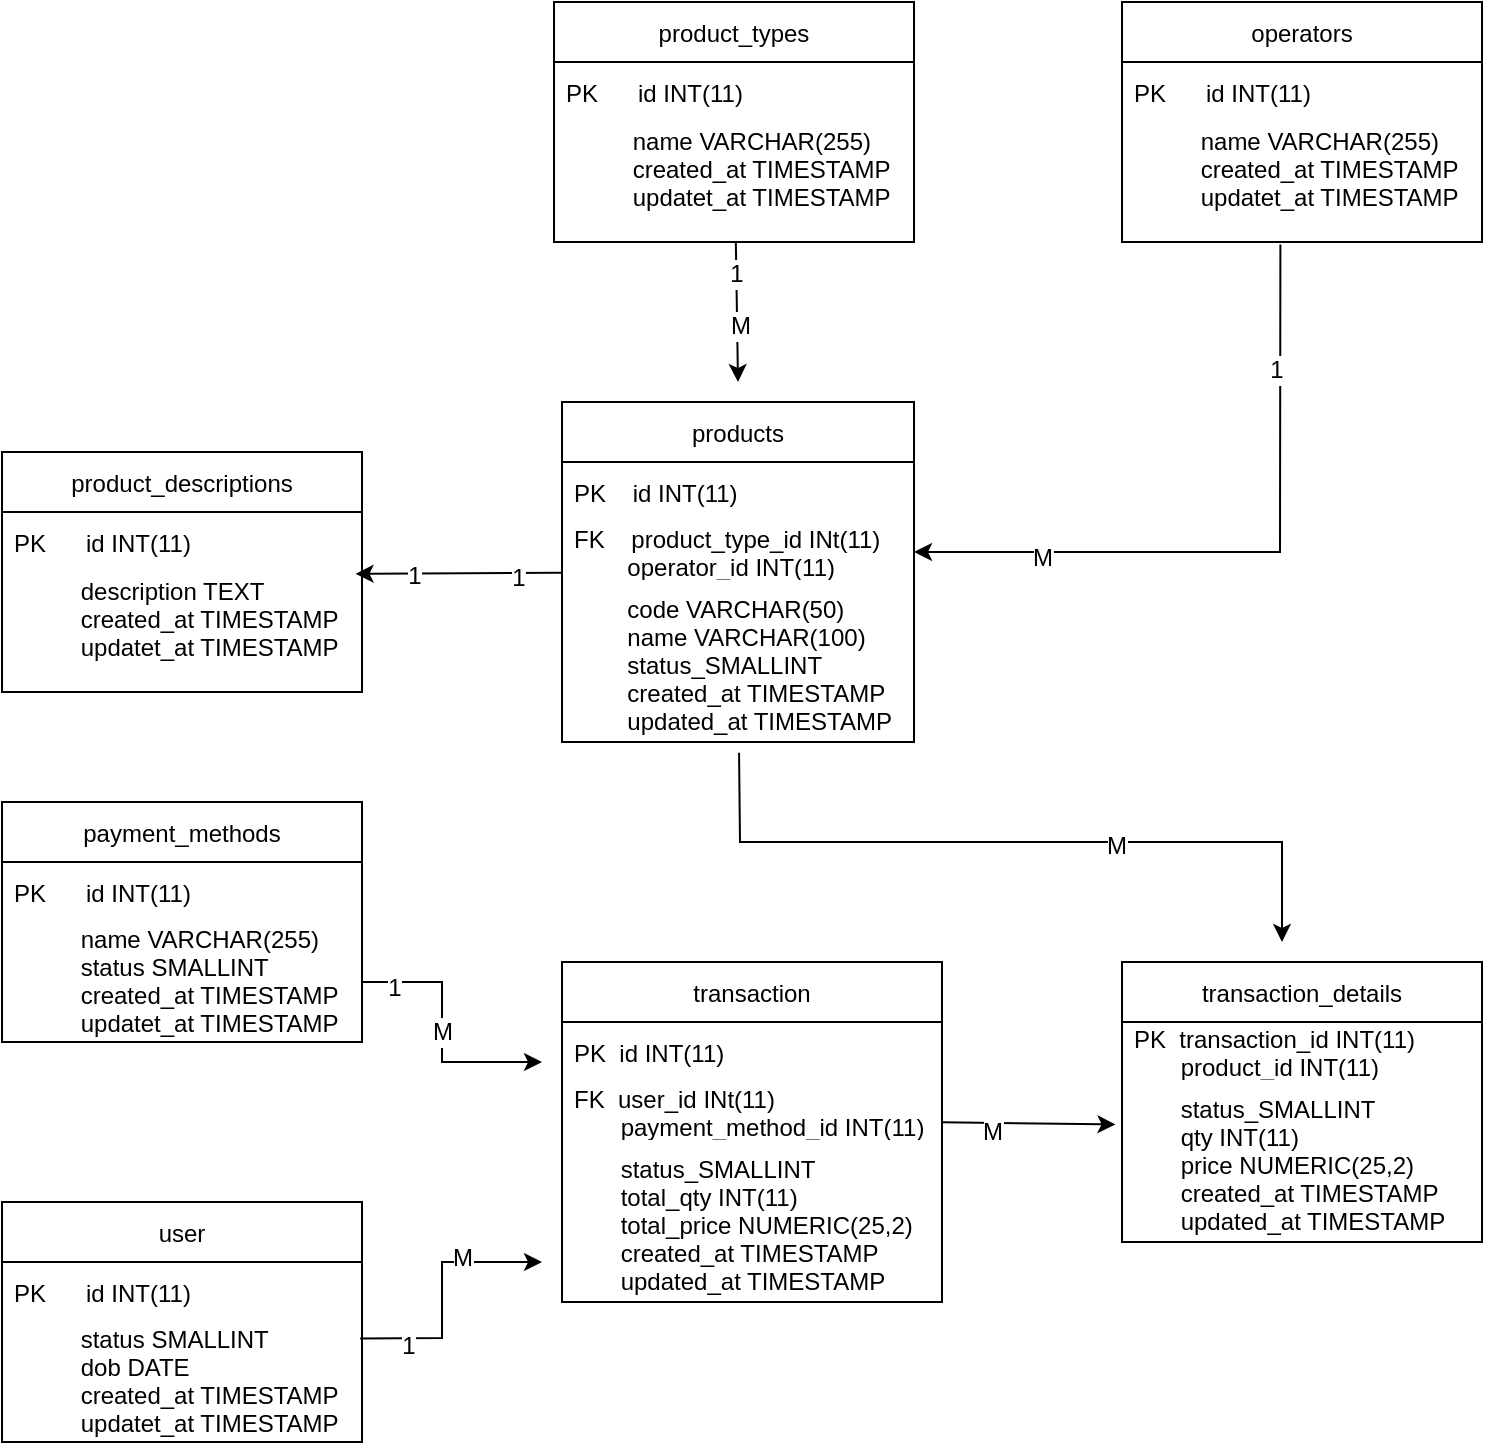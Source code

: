 <mxfile version="17.1.3" type="device"><diagram id="-pVI_SRBaHaN4oFWS-MZ" name="Page-1"><mxGraphModel dx="1155" dy="567" grid="1" gridSize="10" guides="1" tooltips="1" connect="1" arrows="1" fold="1" page="1" pageScale="1" pageWidth="827" pageHeight="1169" math="0" shadow="0"><root><mxCell id="0"/><mxCell id="1" parent="0"/><mxCell id="-05Yg5ksvUykziEfLXAH-89" style="edgeStyle=none;rounded=0;orthogonalLoop=1;jettySize=auto;html=1;entryX=0.982;entryY=1.031;entryDx=0;entryDy=0;entryPerimeter=0;fontSize=12;" edge="1" parent="1" source="-05Yg5ksvUykziEfLXAH-9" target="-05Yg5ksvUykziEfLXAH-57"><mxGeometry relative="1" as="geometry"/></mxCell><mxCell id="-05Yg5ksvUykziEfLXAH-90" value="1" style="edgeLabel;html=1;align=center;verticalAlign=middle;resizable=0;points=[];fontSize=12;" vertex="1" connectable="0" parent="-05Yg5ksvUykziEfLXAH-89"><mxGeometry x="-0.573" y="2" relative="1" as="geometry"><mxPoint as="offset"/></mxGeometry></mxCell><mxCell id="-05Yg5ksvUykziEfLXAH-91" value="1" style="edgeLabel;html=1;align=center;verticalAlign=middle;resizable=0;points=[];fontSize=12;" vertex="1" connectable="0" parent="-05Yg5ksvUykziEfLXAH-89"><mxGeometry x="0.43" y="1" relative="1" as="geometry"><mxPoint as="offset"/></mxGeometry></mxCell><mxCell id="-05Yg5ksvUykziEfLXAH-92" style="edgeStyle=none;rounded=0;orthogonalLoop=1;jettySize=auto;html=1;fontSize=12;exitX=0.503;exitY=1.067;exitDx=0;exitDy=0;exitPerimeter=0;" edge="1" parent="1" source="-05Yg5ksvUykziEfLXAH-11"><mxGeometry relative="1" as="geometry"><mxPoint x="640" y="510" as="targetPoint"/><Array as="points"><mxPoint x="369" y="460"/><mxPoint x="640" y="460"/></Array></mxGeometry></mxCell><mxCell id="-05Yg5ksvUykziEfLXAH-94" value="M" style="edgeLabel;html=1;align=center;verticalAlign=middle;resizable=0;points=[];fontSize=12;" vertex="1" connectable="0" parent="-05Yg5ksvUykziEfLXAH-92"><mxGeometry x="0.278" y="-2" relative="1" as="geometry"><mxPoint x="-1" as="offset"/></mxGeometry></mxCell><mxCell id="-05Yg5ksvUykziEfLXAH-9" value="products" style="swimlane;fontStyle=0;childLayout=stackLayout;horizontal=1;startSize=30;horizontalStack=0;resizeParent=1;resizeParentMax=0;resizeLast=0;collapsible=1;marginBottom=0;strokeColor=#000000;" vertex="1" parent="1"><mxGeometry x="280" y="240" width="176" height="170" as="geometry"/></mxCell><mxCell id="-05Yg5ksvUykziEfLXAH-20" value="PK    id INT(11)" style="text;strokeColor=none;fillColor=none;align=left;verticalAlign=middle;spacingLeft=4;spacingRight=4;overflow=hidden;points=[[0,0.5],[1,0.5]];portConstraint=eastwest;rotatable=0;flipH=1;flipV=1;fontSize=12;" vertex="1" parent="-05Yg5ksvUykziEfLXAH-9"><mxGeometry y="30" width="176" height="30" as="geometry"/></mxCell><mxCell id="-05Yg5ksvUykziEfLXAH-10" value="FK    product_type_id INt(11)&#10;        operator_id INT(11)" style="text;strokeColor=none;fillColor=none;align=left;verticalAlign=middle;spacingLeft=4;spacingRight=4;overflow=hidden;points=[[0,0.5],[1,0.5]];portConstraint=eastwest;rotatable=0;" vertex="1" parent="-05Yg5ksvUykziEfLXAH-9"><mxGeometry y="60" width="176" height="30" as="geometry"/></mxCell><mxCell id="-05Yg5ksvUykziEfLXAH-11" value="        code VARCHAR(50)&#10;        name VARCHAR(100)&#10;        status_SMALLINT&#10;        created_at TIMESTAMP&#10;        updated_at TIMESTAMP&#10;" style="text;strokeColor=none;fillColor=none;align=left;verticalAlign=top;spacingLeft=4;spacingRight=4;overflow=hidden;points=[[0,0.5],[1,0.5]];portConstraint=eastwest;rotatable=0;" vertex="1" parent="-05Yg5ksvUykziEfLXAH-9"><mxGeometry y="90" width="176" height="80" as="geometry"/></mxCell><mxCell id="-05Yg5ksvUykziEfLXAH-83" value="" style="edgeStyle=none;rounded=0;orthogonalLoop=1;jettySize=auto;html=1;fontSize=12;" edge="1" parent="1" source="-05Yg5ksvUykziEfLXAH-28"><mxGeometry relative="1" as="geometry"><mxPoint x="368" y="230" as="targetPoint"/></mxGeometry></mxCell><mxCell id="-05Yg5ksvUykziEfLXAH-84" value="1" style="edgeLabel;html=1;align=center;verticalAlign=middle;resizable=0;points=[];fontSize=12;" vertex="1" connectable="0" parent="-05Yg5ksvUykziEfLXAH-83"><mxGeometry x="-0.55" relative="1" as="geometry"><mxPoint as="offset"/></mxGeometry></mxCell><mxCell id="-05Yg5ksvUykziEfLXAH-85" value="M" style="edgeLabel;html=1;align=center;verticalAlign=middle;resizable=0;points=[];fontSize=12;" vertex="1" connectable="0" parent="-05Yg5ksvUykziEfLXAH-83"><mxGeometry x="0.199" y="1" relative="1" as="geometry"><mxPoint as="offset"/></mxGeometry></mxCell><mxCell id="-05Yg5ksvUykziEfLXAH-28" value="product_types" style="swimlane;fontStyle=0;childLayout=stackLayout;horizontal=1;startSize=30;horizontalStack=0;resizeParent=1;resizeParentMax=0;resizeLast=0;collapsible=1;marginBottom=0;fontSize=12;strokeColor=default;" vertex="1" parent="1"><mxGeometry x="276" y="40" width="180" height="120" as="geometry"/></mxCell><mxCell id="-05Yg5ksvUykziEfLXAH-29" value="PK      id INT(11)" style="text;strokeColor=none;fillColor=none;align=left;verticalAlign=middle;spacingLeft=4;spacingRight=4;overflow=hidden;points=[[0,0.5],[1,0.5]];portConstraint=eastwest;rotatable=0;fontSize=12;" vertex="1" parent="-05Yg5ksvUykziEfLXAH-28"><mxGeometry y="30" width="180" height="30" as="geometry"/></mxCell><mxCell id="-05Yg5ksvUykziEfLXAH-30" value="          name VARCHAR(255)&#10;          created_at TIMESTAMP&#10;          updatet_at TIMESTAMP&#10;" style="text;strokeColor=none;fillColor=none;align=left;verticalAlign=middle;spacingLeft=4;spacingRight=4;overflow=hidden;points=[[0,0.5],[1,0.5]];portConstraint=eastwest;rotatable=0;fontSize=12;" vertex="1" parent="-05Yg5ksvUykziEfLXAH-28"><mxGeometry y="60" width="180" height="60" as="geometry"/></mxCell><mxCell id="-05Yg5ksvUykziEfLXAH-52" style="edgeStyle=none;rounded=0;orthogonalLoop=1;jettySize=auto;html=1;entryX=0.5;entryY=0;entryDx=0;entryDy=0;fontSize=12;" edge="1" parent="1" source="-05Yg5ksvUykziEfLXAH-9" target="-05Yg5ksvUykziEfLXAH-9"><mxGeometry relative="1" as="geometry"/></mxCell><mxCell id="-05Yg5ksvUykziEfLXAH-86" style="edgeStyle=none;rounded=0;orthogonalLoop=1;jettySize=auto;html=1;fontSize=12;exitX=0.44;exitY=1.021;exitDx=0;exitDy=0;exitPerimeter=0;entryX=1;entryY=0.5;entryDx=0;entryDy=0;" edge="1" parent="1" source="-05Yg5ksvUykziEfLXAH-55" target="-05Yg5ksvUykziEfLXAH-10"><mxGeometry relative="1" as="geometry"><mxPoint x="640" y="310" as="targetPoint"/><Array as="points"><mxPoint x="639" y="315"/></Array></mxGeometry></mxCell><mxCell id="-05Yg5ksvUykziEfLXAH-87" value="1" style="edgeLabel;html=1;align=center;verticalAlign=middle;resizable=0;points=[];fontSize=12;" vertex="1" connectable="0" parent="-05Yg5ksvUykziEfLXAH-86"><mxGeometry x="-0.63" y="-2" relative="1" as="geometry"><mxPoint as="offset"/></mxGeometry></mxCell><mxCell id="-05Yg5ksvUykziEfLXAH-88" value="M" style="edgeLabel;html=1;align=center;verticalAlign=middle;resizable=0;points=[];fontSize=12;" vertex="1" connectable="0" parent="-05Yg5ksvUykziEfLXAH-86"><mxGeometry x="0.618" y="3" relative="1" as="geometry"><mxPoint as="offset"/></mxGeometry></mxCell><mxCell id="-05Yg5ksvUykziEfLXAH-53" value="operators" style="swimlane;fontStyle=0;childLayout=stackLayout;horizontal=1;startSize=30;horizontalStack=0;resizeParent=1;resizeParentMax=0;resizeLast=0;collapsible=1;marginBottom=0;fontSize=12;strokeColor=default;" vertex="1" parent="1"><mxGeometry x="560" y="40" width="180" height="120" as="geometry"/></mxCell><mxCell id="-05Yg5ksvUykziEfLXAH-54" value="PK      id INT(11)" style="text;strokeColor=none;fillColor=none;align=left;verticalAlign=middle;spacingLeft=4;spacingRight=4;overflow=hidden;points=[[0,0.5],[1,0.5]];portConstraint=eastwest;rotatable=0;fontSize=12;" vertex="1" parent="-05Yg5ksvUykziEfLXAH-53"><mxGeometry y="30" width="180" height="30" as="geometry"/></mxCell><mxCell id="-05Yg5ksvUykziEfLXAH-55" value="          name VARCHAR(255)&#10;          created_at TIMESTAMP&#10;          updatet_at TIMESTAMP&#10;" style="text;strokeColor=none;fillColor=none;align=left;verticalAlign=middle;spacingLeft=4;spacingRight=4;overflow=hidden;points=[[0,0.5],[1,0.5]];portConstraint=eastwest;rotatable=0;fontSize=12;" vertex="1" parent="-05Yg5ksvUykziEfLXAH-53"><mxGeometry y="60" width="180" height="60" as="geometry"/></mxCell><mxCell id="-05Yg5ksvUykziEfLXAH-56" value="product_descriptions" style="swimlane;fontStyle=0;childLayout=stackLayout;horizontal=1;startSize=30;horizontalStack=0;resizeParent=1;resizeParentMax=0;resizeLast=0;collapsible=1;marginBottom=0;fontSize=12;strokeColor=default;" vertex="1" parent="1"><mxGeometry y="265" width="180" height="120" as="geometry"/></mxCell><mxCell id="-05Yg5ksvUykziEfLXAH-57" value="PK      id INT(11)" style="text;strokeColor=none;fillColor=none;align=left;verticalAlign=middle;spacingLeft=4;spacingRight=4;overflow=hidden;points=[[0,0.5],[1,0.5]];portConstraint=eastwest;rotatable=0;fontSize=12;" vertex="1" parent="-05Yg5ksvUykziEfLXAH-56"><mxGeometry y="30" width="180" height="30" as="geometry"/></mxCell><mxCell id="-05Yg5ksvUykziEfLXAH-58" value="          description TEXT&#10;          created_at TIMESTAMP&#10;          updatet_at TIMESTAMP&#10;" style="text;strokeColor=none;fillColor=none;align=left;verticalAlign=middle;spacingLeft=4;spacingRight=4;overflow=hidden;points=[[0,0.5],[1,0.5]];portConstraint=eastwest;rotatable=0;fontSize=12;" vertex="1" parent="-05Yg5ksvUykziEfLXAH-56"><mxGeometry y="60" width="180" height="60" as="geometry"/></mxCell><mxCell id="-05Yg5ksvUykziEfLXAH-95" value="M" style="edgeStyle=none;rounded=0;orthogonalLoop=1;jettySize=auto;html=1;fontSize=12;exitX=1;exitY=0.5;exitDx=0;exitDy=0;" edge="1" parent="1" source="-05Yg5ksvUykziEfLXAH-61"><mxGeometry relative="1" as="geometry"><mxPoint x="270" y="570" as="targetPoint"/><mxPoint x="180" y="500.552" as="sourcePoint"/><Array as="points"><mxPoint x="220" y="530"/><mxPoint x="220" y="570"/></Array></mxGeometry></mxCell><mxCell id="-05Yg5ksvUykziEfLXAH-96" value="1" style="edgeLabel;html=1;align=center;verticalAlign=middle;resizable=0;points=[];fontSize=12;" vertex="1" connectable="0" parent="-05Yg5ksvUykziEfLXAH-95"><mxGeometry x="-0.756" y="-3" relative="1" as="geometry"><mxPoint as="offset"/></mxGeometry></mxCell><mxCell id="-05Yg5ksvUykziEfLXAH-59" value="payment_methods" style="swimlane;fontStyle=0;childLayout=stackLayout;horizontal=1;startSize=30;horizontalStack=0;resizeParent=1;resizeParentMax=0;resizeLast=0;collapsible=1;marginBottom=0;fontSize=12;strokeColor=default;" vertex="1" parent="1"><mxGeometry y="440" width="180" height="120" as="geometry"/></mxCell><mxCell id="-05Yg5ksvUykziEfLXAH-60" value="PK      id INT(11)" style="text;strokeColor=none;fillColor=none;align=left;verticalAlign=middle;spacingLeft=4;spacingRight=4;overflow=hidden;points=[[0,0.5],[1,0.5]];portConstraint=eastwest;rotatable=0;fontSize=12;" vertex="1" parent="-05Yg5ksvUykziEfLXAH-59"><mxGeometry y="30" width="180" height="30" as="geometry"/></mxCell><mxCell id="-05Yg5ksvUykziEfLXAH-61" value="          name VARCHAR(255)&#10;          status SMALLINT&#10;          created_at TIMESTAMP&#10;          updatet_at TIMESTAMP&#10;" style="text;strokeColor=none;fillColor=none;align=left;verticalAlign=middle;spacingLeft=4;spacingRight=4;overflow=hidden;points=[[0,0.5],[1,0.5]];portConstraint=eastwest;rotatable=0;fontSize=12;" vertex="1" parent="-05Yg5ksvUykziEfLXAH-59"><mxGeometry y="60" width="180" height="60" as="geometry"/></mxCell><mxCell id="-05Yg5ksvUykziEfLXAH-103" value="" style="edgeStyle=none;rounded=0;orthogonalLoop=1;jettySize=auto;html=1;fontSize=12;entryX=-0.018;entryY=0.265;entryDx=0;entryDy=0;entryPerimeter=0;" edge="1" parent="1" target="-05Yg5ksvUykziEfLXAH-69"><mxGeometry relative="1" as="geometry"><mxPoint x="470" y="600.182" as="sourcePoint"/><mxPoint x="550" y="600" as="targetPoint"/></mxGeometry></mxCell><mxCell id="-05Yg5ksvUykziEfLXAH-104" value="M" style="edgeLabel;html=1;align=center;verticalAlign=middle;resizable=0;points=[];fontSize=12;" vertex="1" connectable="0" parent="-05Yg5ksvUykziEfLXAH-103"><mxGeometry x="-0.436" y="-4" relative="1" as="geometry"><mxPoint as="offset"/></mxGeometry></mxCell><mxCell id="-05Yg5ksvUykziEfLXAH-62" value="transaction" style="swimlane;fontStyle=0;childLayout=stackLayout;horizontal=1;startSize=30;horizontalStack=0;resizeParent=1;resizeParentMax=0;resizeLast=0;collapsible=1;marginBottom=0;strokeColor=#000000;" vertex="1" parent="1"><mxGeometry x="280" y="520" width="190" height="170" as="geometry"/></mxCell><mxCell id="-05Yg5ksvUykziEfLXAH-63" value="PK  id INT(11)" style="text;strokeColor=none;fillColor=none;align=left;verticalAlign=middle;spacingLeft=4;spacingRight=4;overflow=hidden;points=[[0,0.5],[1,0.5]];portConstraint=eastwest;rotatable=0;flipH=1;flipV=1;fontSize=12;" vertex="1" parent="-05Yg5ksvUykziEfLXAH-62"><mxGeometry y="30" width="190" height="30" as="geometry"/></mxCell><mxCell id="-05Yg5ksvUykziEfLXAH-64" value="FK  user_id INt(11)&#10;       payment_method_id INT(11)" style="text;strokeColor=none;fillColor=none;align=left;verticalAlign=middle;spacingLeft=4;spacingRight=4;overflow=hidden;points=[[0,0.5],[1,0.5]];portConstraint=eastwest;rotatable=0;fontSize=12;" vertex="1" parent="-05Yg5ksvUykziEfLXAH-62"><mxGeometry y="60" width="190" height="30" as="geometry"/></mxCell><mxCell id="-05Yg5ksvUykziEfLXAH-65" value="       status_SMALLINT&#10;       total_qty INT(11)&#10;       total_price NUMERIC(25,2)&#10;       created_at TIMESTAMP&#10;       updated_at TIMESTAMP&#10;" style="text;strokeColor=none;fillColor=none;align=left;verticalAlign=top;spacingLeft=4;spacingRight=4;overflow=hidden;points=[[0,0.5],[1,0.5]];portConstraint=eastwest;rotatable=0;" vertex="1" parent="-05Yg5ksvUykziEfLXAH-62"><mxGeometry y="90" width="190" height="80" as="geometry"/></mxCell><mxCell id="-05Yg5ksvUykziEfLXAH-66" value="transaction_details" style="swimlane;fontStyle=0;childLayout=stackLayout;horizontal=1;startSize=30;horizontalStack=0;resizeParent=1;resizeParentMax=0;resizeLast=0;collapsible=1;marginBottom=0;strokeColor=#000000;" vertex="1" parent="1"><mxGeometry x="560" y="520" width="180" height="140" as="geometry"/></mxCell><mxCell id="-05Yg5ksvUykziEfLXAH-67" value="PK  transaction_id INT(11)&#10;       product_id INT(11)" style="text;strokeColor=none;fillColor=none;align=left;verticalAlign=middle;spacingLeft=4;spacingRight=4;overflow=hidden;points=[[0,0.5],[1,0.5]];portConstraint=eastwest;rotatable=0;flipH=1;flipV=1;fontSize=12;" vertex="1" parent="-05Yg5ksvUykziEfLXAH-66"><mxGeometry y="30" width="180" height="30" as="geometry"/></mxCell><mxCell id="-05Yg5ksvUykziEfLXAH-69" value="       status_SMALLINT&#10;       qty INT(11)&#10;       price NUMERIC(25,2)&#10;       created_at TIMESTAMP&#10;       updated_at TIMESTAMP&#10;" style="text;strokeColor=none;fillColor=none;align=left;verticalAlign=top;spacingLeft=4;spacingRight=4;overflow=hidden;points=[[0,0.5],[1,0.5]];portConstraint=eastwest;rotatable=0;" vertex="1" parent="-05Yg5ksvUykziEfLXAH-66"><mxGeometry y="60" width="180" height="80" as="geometry"/></mxCell><mxCell id="-05Yg5ksvUykziEfLXAH-97" style="edgeStyle=none;rounded=0;orthogonalLoop=1;jettySize=auto;html=1;fontSize=12;exitX=0.995;exitY=0.138;exitDx=0;exitDy=0;exitPerimeter=0;" edge="1" parent="1" source="-05Yg5ksvUykziEfLXAH-72"><mxGeometry relative="1" as="geometry"><mxPoint x="270" y="670" as="targetPoint"/><Array as="points"><mxPoint x="220" y="708"/><mxPoint x="220" y="670"/></Array></mxGeometry></mxCell><mxCell id="-05Yg5ksvUykziEfLXAH-99" value="1" style="edgeLabel;html=1;align=center;verticalAlign=middle;resizable=0;points=[];fontSize=12;" vertex="1" connectable="0" parent="-05Yg5ksvUykziEfLXAH-97"><mxGeometry x="-0.629" y="-4" relative="1" as="geometry"><mxPoint as="offset"/></mxGeometry></mxCell><mxCell id="-05Yg5ksvUykziEfLXAH-100" value="M" style="edgeLabel;html=1;align=center;verticalAlign=middle;resizable=0;points=[];fontSize=12;" vertex="1" connectable="0" parent="-05Yg5ksvUykziEfLXAH-97"><mxGeometry x="0.371" y="2" relative="1" as="geometry"><mxPoint as="offset"/></mxGeometry></mxCell><mxCell id="-05Yg5ksvUykziEfLXAH-70" value="user" style="swimlane;fontStyle=0;childLayout=stackLayout;horizontal=1;startSize=30;horizontalStack=0;resizeParent=1;resizeParentMax=0;resizeLast=0;collapsible=1;marginBottom=0;fontSize=12;strokeColor=default;" vertex="1" parent="1"><mxGeometry y="640" width="180" height="120" as="geometry"/></mxCell><mxCell id="-05Yg5ksvUykziEfLXAH-71" value="PK      id INT(11)" style="text;strokeColor=none;fillColor=none;align=left;verticalAlign=middle;spacingLeft=4;spacingRight=4;overflow=hidden;points=[[0,0.5],[1,0.5]];portConstraint=eastwest;rotatable=0;fontSize=12;" vertex="1" parent="-05Yg5ksvUykziEfLXAH-70"><mxGeometry y="30" width="180" height="30" as="geometry"/></mxCell><mxCell id="-05Yg5ksvUykziEfLXAH-72" value="          status SMALLINT&#10;          dob DATE&#10;          created_at TIMESTAMP&#10;          updatet_at TIMESTAMP&#10;" style="text;strokeColor=none;fillColor=none;align=left;verticalAlign=middle;spacingLeft=4;spacingRight=4;overflow=hidden;points=[[0,0.5],[1,0.5]];portConstraint=eastwest;rotatable=0;fontSize=12;" vertex="1" parent="-05Yg5ksvUykziEfLXAH-70"><mxGeometry y="60" width="180" height="60" as="geometry"/></mxCell></root></mxGraphModel></diagram></mxfile>